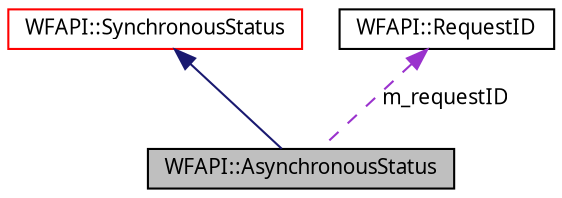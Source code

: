 digraph G
{
  edge [fontname="FreeSans.ttf",fontsize=10,labelfontname="FreeSans.ttf",labelfontsize=10];
  node [fontname="FreeSans.ttf",fontsize=10,shape=record];
  Node1 [label="WFAPI::AsynchronousStatus",height=0.2,width=0.4,color="black", fillcolor="grey75", style="filled" fontcolor="black"];
  Node2 -> Node1 [dir=back,color="midnightblue",fontsize=10,style="solid",fontname="FreeSans.ttf"];
  Node2 [label="WFAPI::SynchronousStatus",height=0.2,width=0.4,color="red", fillcolor="white", style="filled",URL="$classWFAPI_1_1SynchronousStatus.html"];
  Node3 -> Node1 [dir=back,color="darkorchid3",fontsize=10,style="dashed",label="m_requestID",fontname="FreeSans.ttf"];
  Node3 [label="WFAPI::RequestID",height=0.2,width=0.4,color="black", fillcolor="white", style="filled",URL="$classWFAPI_1_1RequestID.html"];
}
